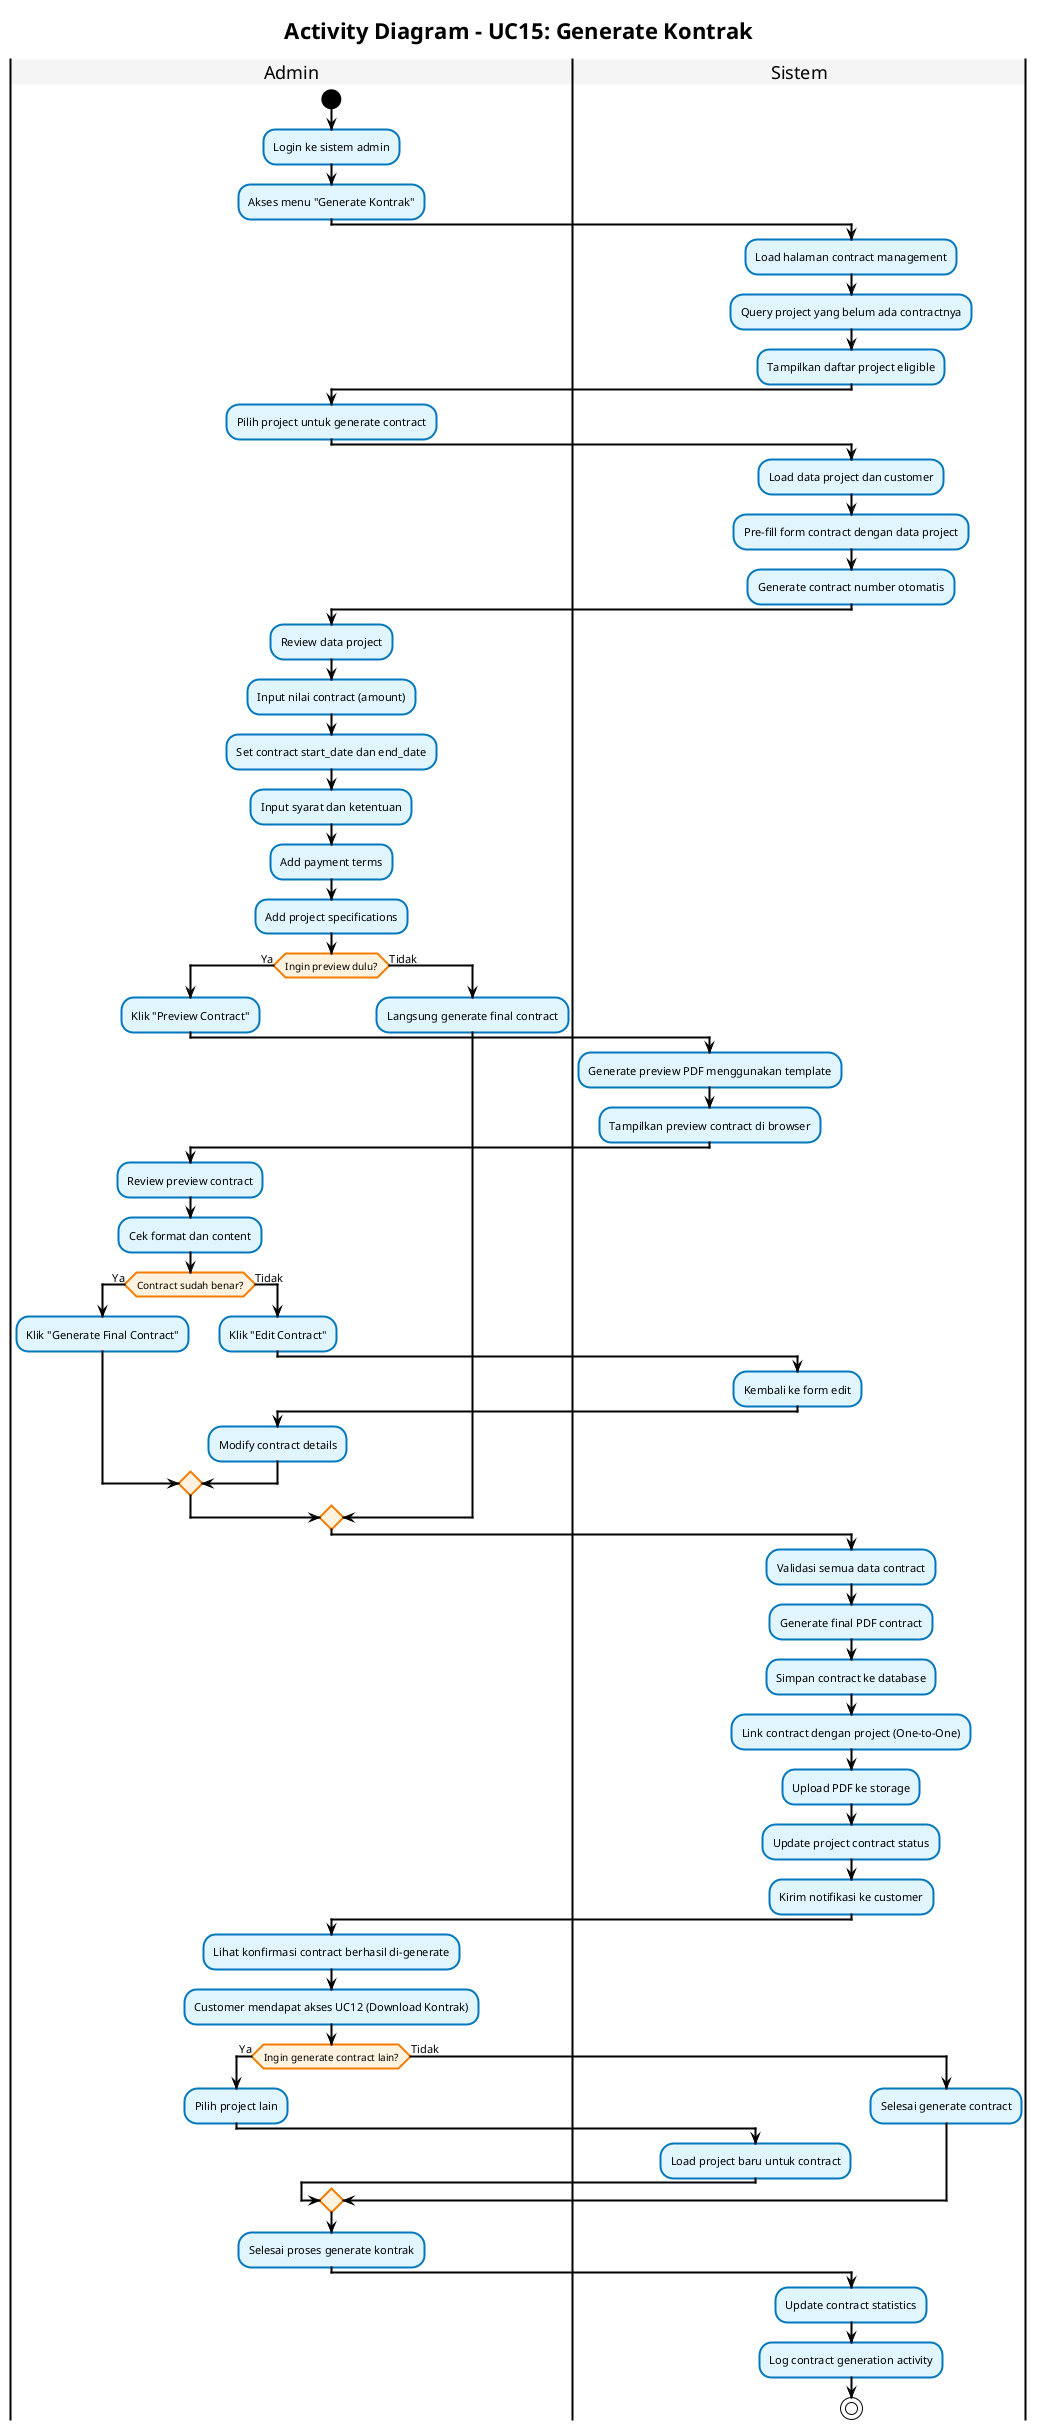 @startuml

!theme plain
skinparam backgroundColor white
skinparam shadowing false
skinparam handwritten false

' Styling UML BPMN yang tegas dan standar
skinparam activity {
    BackgroundColor #E1F5FE
    BorderColor #0277BD
    BorderThickness 2
    FontSize 11
}

skinparam activityDiamond {
    BackgroundColor #FFF3E0
    BorderColor #F57C00
    BorderThickness 2
    FontSize 10
}

skinparam activityStart {
    Color black
}

skinparam activityEnd {
    Color black
}

skinparam arrow {
    Color black
    Thickness 2
}

skinparam swimlane {
    BorderColor black
    BorderThickness 2
    TitleBackgroundColor #F5F5F5
}

skinparam linetype ortho
skinparam nodesep 20
skinparam ranksep 30

title **Activity Diagram - UC15: Generate Kontrak**

|Admin|
start
:Login ke sistem admin;
:Akses menu "Generate Kontrak";

|Sistem|
:Load halaman contract management;
:Query project yang belum ada contractnya;
:Tampilkan daftar project eligible;

|Admin|
:Pilih project untuk generate contract;

|Sistem|
:Load data project dan customer;
:Pre-fill form contract dengan data project;
:Generate contract number otomatis;

|Admin|
:Review data project;
:Input nilai contract (amount);
:Set contract start_date dan end_date;
:Input syarat dan ketentuan;
:Add payment terms;
:Add project specifications;

if (Ingin preview dulu?) then (Ya)
  :Klik "Preview Contract";
  
  |Sistem|
  :Generate preview PDF menggunakan template;
  :Tampilkan preview contract di browser;
  
  |Admin|
  :Review preview contract;
  :Cek format dan content;
  
  if (Contract sudah benar?) then (Ya)
    :Klik "Generate Final Contract";
  else (Tidak)
    :Klik "Edit Contract";
    
    |Sistem|
    :Kembali ke form edit;
    
    |Admin|
    :Modify contract details;
  endif
else (Tidak)
  :Langsung generate final contract;
endif

|Sistem|
:Validasi semua data contract;
:Generate final PDF contract;
:Simpan contract ke database;
:Link contract dengan project (One-to-One);
:Upload PDF ke storage;
:Update project contract status;
:Kirim notifikasi ke customer;

|Admin|
:Lihat konfirmasi contract berhasil di-generate;
:Customer mendapat akses UC12 (Download Kontrak);

if (Ingin generate contract lain?) then (Ya)
  :Pilih project lain;
  
  |Sistem|
  :Load project baru untuk contract;
else (Tidak)
  :Selesai generate contract;
endif

' MERGE POINT - All paths converge here
|Admin|
:Selesai proses generate kontrak;

|Sistem|
:Update contract statistics;
:Log contract generation activity;
' SINGLE END POINT
stop

@enduml
